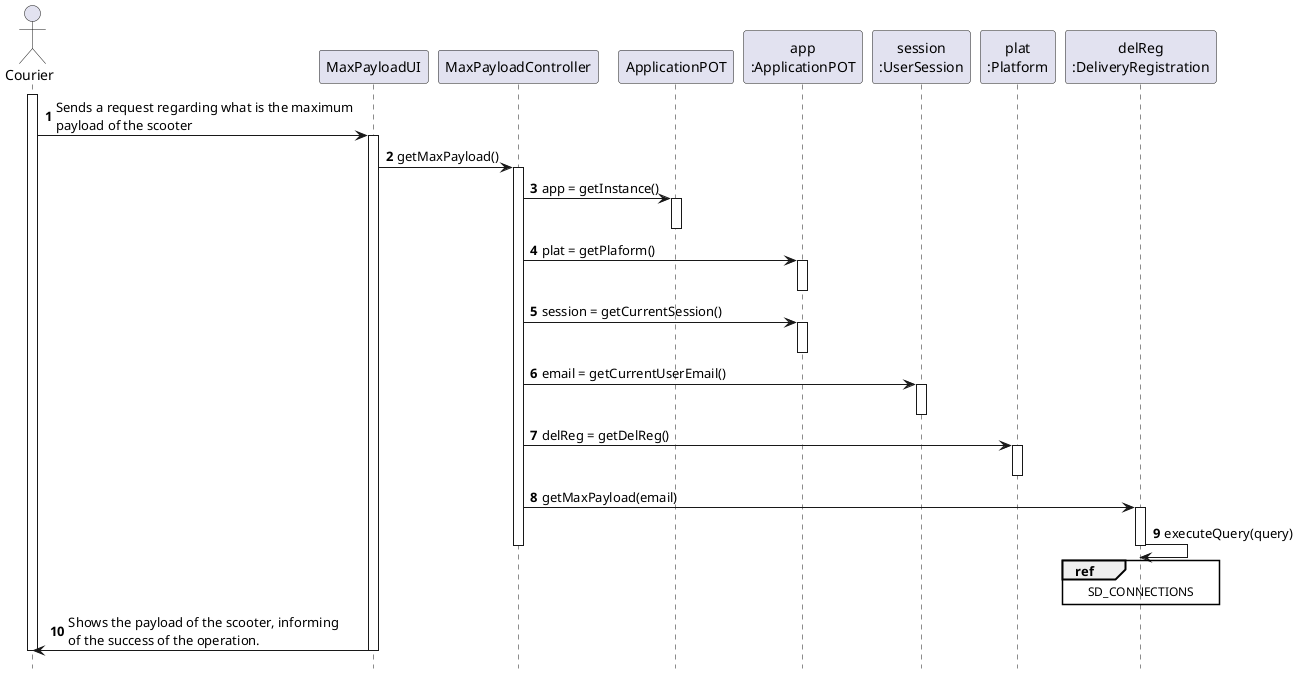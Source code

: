 @startuml
autonumber
hide footbox
actor "Courier" as COUR

participant "MaxPayloadUI" as UI
participant "MaxPayloadController" as CTRL
participant "ApplicationPOT" as _APP
participant "app\n:ApplicationPOT" as APP
participant "session\n:UserSession" as SESSION
participant "plat\n:Platform" as PLAT
participant "delReg\n:DeliveryRegistration" as DELREG

activate COUR

COUR -> UI : Sends a request regarding what is the maximum \npayload of the scooter

activate UI
UI -> CTRL : getMaxPayload()
activate CTRL
CTRL -> _APP: app = getInstance()
activate _APP
deactivate _APP

CTRL -> APP: plat = getPlaform()
activate APP
deactivate APP

CTRL -> APP: session = getCurrentSession()
activate APP
deactivate APP

CTRL -> SESSION : email = getCurrentUserEmail()
activate SESSION
deactivate SESSION

CTRL -> PLAT : delReg = getDelReg()
activate PLAT
deactivate PLAT
CTRL -> DELREG : getMaxPayload(email)
activate DELREG
DELREG -> DELREG : executeQuery(query)
ref over DELREG : SD_CONNECTIONS
deactivate DELREG
deactivate CTRL
UI -> COUR : Shows the payload of the scooter, informing \nof the success of the operation.
deactivate UI
deactivate COUR


@enduml
